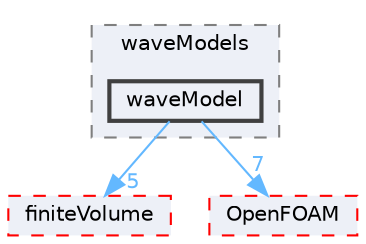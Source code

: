 digraph "src/waveModels/waveModel"
{
 // LATEX_PDF_SIZE
  bgcolor="transparent";
  edge [fontname=Helvetica,fontsize=10,labelfontname=Helvetica,labelfontsize=10];
  node [fontname=Helvetica,fontsize=10,shape=box,height=0.2,width=0.4];
  compound=true
  subgraph clusterdir_b9a696144f82eb1e2b4c5e6b7a09e316 {
    graph [ bgcolor="#edf0f7", pencolor="grey50", label="waveModels", fontname=Helvetica,fontsize=10 style="filled,dashed", URL="dir_b9a696144f82eb1e2b4c5e6b7a09e316.html",tooltip=""]
  dir_cee882d11d98834f07952dd5b2a801bf [label="waveModel", fillcolor="#edf0f7", color="grey25", style="filled,bold", URL="dir_cee882d11d98834f07952dd5b2a801bf.html",tooltip=""];
  }
  dir_9bd15774b555cf7259a6fa18f99fe99b [label="finiteVolume", fillcolor="#edf0f7", color="red", style="filled,dashed", URL="dir_9bd15774b555cf7259a6fa18f99fe99b.html",tooltip=""];
  dir_c5473ff19b20e6ec4dfe5c310b3778a8 [label="OpenFOAM", fillcolor="#edf0f7", color="red", style="filled,dashed", URL="dir_c5473ff19b20e6ec4dfe5c310b3778a8.html",tooltip=""];
  dir_cee882d11d98834f07952dd5b2a801bf->dir_9bd15774b555cf7259a6fa18f99fe99b [headlabel="5", labeldistance=1.5 headhref="dir_004378_001387.html" href="dir_004378_001387.html" color="steelblue1" fontcolor="steelblue1"];
  dir_cee882d11d98834f07952dd5b2a801bf->dir_c5473ff19b20e6ec4dfe5c310b3778a8 [headlabel="7", labeldistance=1.5 headhref="dir_004378_002695.html" href="dir_004378_002695.html" color="steelblue1" fontcolor="steelblue1"];
}
